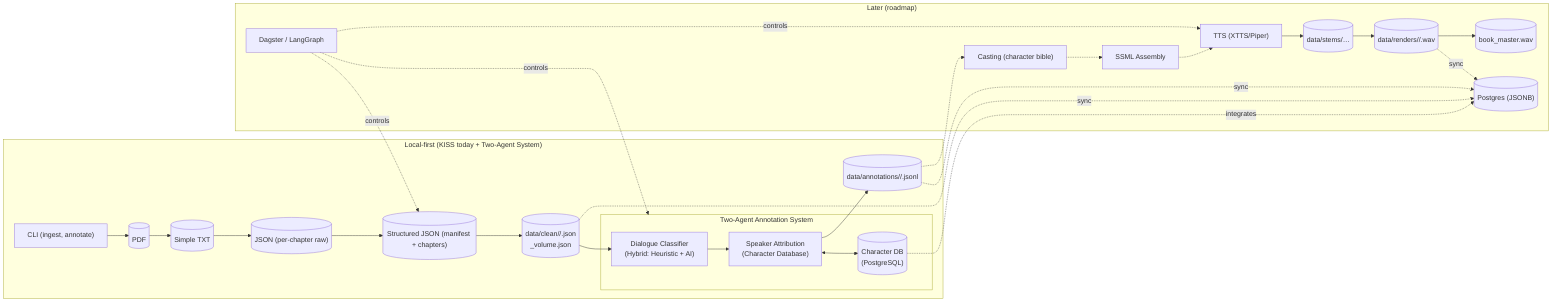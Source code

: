 flowchart LR
  subgraph Dev["Local-first (KISS today + Two-Agent System)"]
    CLI["CLI (ingest, annotate)"]
    PDF[("PDF")]
    TXT[("Simple TXT")]
    JSONRaw[("JSON (per-chapter raw)")]
    JSONStruct[("Structured JSON (manifest + chapters)")]
    
    subgraph TwoAgent["Two-Agent Annotation System"]
      DialogueAgent["Dialogue Classifier<br/>(Hybrid: Heuristic + AI)"]
      SpeakerAgent["Speaker Attribution<br/>(Character Database)"]
      CharDB[("Character DB<br/>(PostgreSQL)")]
    end
    
    Artifacts[("data/clean/<book>/<chapter>.json\n<pdf_stem>_volume.json")]
    Annos[("data/annotations/<book>/<chapter>.jsonl")]
  end

  CLI --> PDF --> TXT --> JSONRaw --> JSONStruct --> Artifacts
  Artifacts --> DialogueAgent
  DialogueAgent --> SpeakerAgent
  SpeakerAgent <--> CharDB
  SpeakerAgent --> Annos

  subgraph Later["Later (roadmap)"]
    Casting["Casting (character bible)"]
    SSML["SSML Assembly"]
    TTS["TTS (XTTS/Piper)"]
    Stems[("data/stems/…")]
    Renders[("data/renders/<book>/<chapter>.wav")]
    Master[("book_master.wav")]
    Orchestrator["Dagster / LangGraph"]
    DB[("Postgres (JSONB)")]
  end

  CharDB -.integrates.-> DB
  Annos -.-> Casting -.-> SSML -.-> TTS --> Stems --> Renders --> Master
  Orchestrator -.controls.-> JSONStruct
  Orchestrator -.controls.-> TwoAgent
  Orchestrator -.controls.-> TTS

  Artifacts -.sync.-> DB
  Annos -.sync.-> DB
  Renders -.sync.-> DB